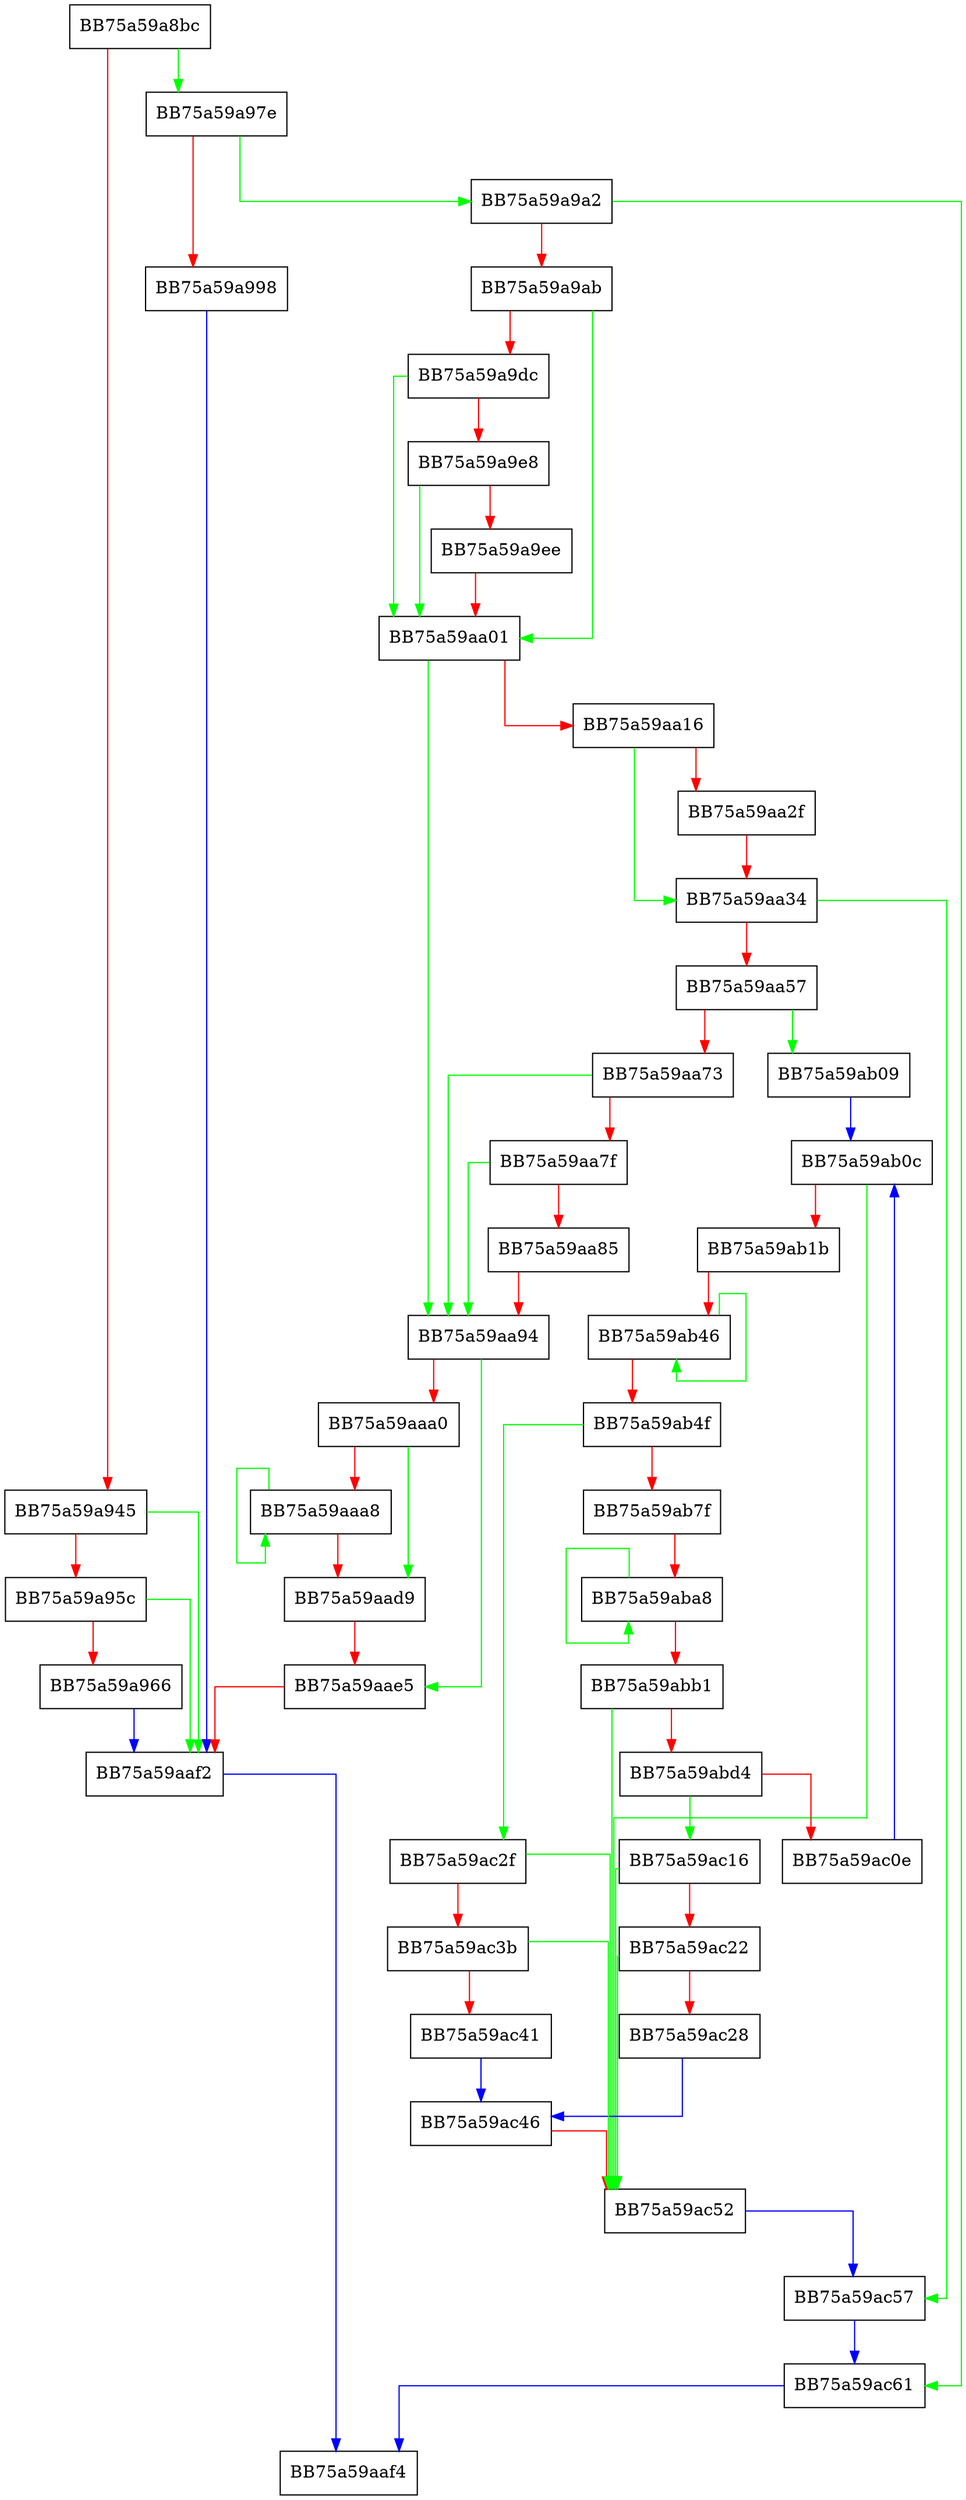 digraph ConvertEntryToEvent {
  node [shape="box"];
  graph [splines=ortho];
  BB75a59a8bc -> BB75a59a97e [color="green"];
  BB75a59a8bc -> BB75a59a945 [color="red"];
  BB75a59a945 -> BB75a59aaf2 [color="green"];
  BB75a59a945 -> BB75a59a95c [color="red"];
  BB75a59a95c -> BB75a59aaf2 [color="green"];
  BB75a59a95c -> BB75a59a966 [color="red"];
  BB75a59a966 -> BB75a59aaf2 [color="blue"];
  BB75a59a97e -> BB75a59a9a2 [color="green"];
  BB75a59a97e -> BB75a59a998 [color="red"];
  BB75a59a998 -> BB75a59aaf2 [color="blue"];
  BB75a59a9a2 -> BB75a59ac61 [color="green"];
  BB75a59a9a2 -> BB75a59a9ab [color="red"];
  BB75a59a9ab -> BB75a59aa01 [color="green"];
  BB75a59a9ab -> BB75a59a9dc [color="red"];
  BB75a59a9dc -> BB75a59aa01 [color="green"];
  BB75a59a9dc -> BB75a59a9e8 [color="red"];
  BB75a59a9e8 -> BB75a59aa01 [color="green"];
  BB75a59a9e8 -> BB75a59a9ee [color="red"];
  BB75a59a9ee -> BB75a59aa01 [color="red"];
  BB75a59aa01 -> BB75a59aa94 [color="green"];
  BB75a59aa01 -> BB75a59aa16 [color="red"];
  BB75a59aa16 -> BB75a59aa34 [color="green"];
  BB75a59aa16 -> BB75a59aa2f [color="red"];
  BB75a59aa2f -> BB75a59aa34 [color="red"];
  BB75a59aa34 -> BB75a59ac57 [color="green"];
  BB75a59aa34 -> BB75a59aa57 [color="red"];
  BB75a59aa57 -> BB75a59ab09 [color="green"];
  BB75a59aa57 -> BB75a59aa73 [color="red"];
  BB75a59aa73 -> BB75a59aa94 [color="green"];
  BB75a59aa73 -> BB75a59aa7f [color="red"];
  BB75a59aa7f -> BB75a59aa94 [color="green"];
  BB75a59aa7f -> BB75a59aa85 [color="red"];
  BB75a59aa85 -> BB75a59aa94 [color="red"];
  BB75a59aa94 -> BB75a59aae5 [color="green"];
  BB75a59aa94 -> BB75a59aaa0 [color="red"];
  BB75a59aaa0 -> BB75a59aad9 [color="green"];
  BB75a59aaa0 -> BB75a59aaa8 [color="red"];
  BB75a59aaa8 -> BB75a59aaa8 [color="green"];
  BB75a59aaa8 -> BB75a59aad9 [color="red"];
  BB75a59aad9 -> BB75a59aae5 [color="red"];
  BB75a59aae5 -> BB75a59aaf2 [color="red"];
  BB75a59aaf2 -> BB75a59aaf4 [color="blue"];
  BB75a59ab09 -> BB75a59ab0c [color="blue"];
  BB75a59ab0c -> BB75a59ac52 [color="green"];
  BB75a59ab0c -> BB75a59ab1b [color="red"];
  BB75a59ab1b -> BB75a59ab46 [color="red"];
  BB75a59ab46 -> BB75a59ab46 [color="green"];
  BB75a59ab46 -> BB75a59ab4f [color="red"];
  BB75a59ab4f -> BB75a59ac2f [color="green"];
  BB75a59ab4f -> BB75a59ab7f [color="red"];
  BB75a59ab7f -> BB75a59aba8 [color="red"];
  BB75a59aba8 -> BB75a59aba8 [color="green"];
  BB75a59aba8 -> BB75a59abb1 [color="red"];
  BB75a59abb1 -> BB75a59ac52 [color="green"];
  BB75a59abb1 -> BB75a59abd4 [color="red"];
  BB75a59abd4 -> BB75a59ac16 [color="green"];
  BB75a59abd4 -> BB75a59ac0e [color="red"];
  BB75a59ac0e -> BB75a59ab0c [color="blue"];
  BB75a59ac16 -> BB75a59ac52 [color="green"];
  BB75a59ac16 -> BB75a59ac22 [color="red"];
  BB75a59ac22 -> BB75a59ac52 [color="green"];
  BB75a59ac22 -> BB75a59ac28 [color="red"];
  BB75a59ac28 -> BB75a59ac46 [color="blue"];
  BB75a59ac2f -> BB75a59ac52 [color="green"];
  BB75a59ac2f -> BB75a59ac3b [color="red"];
  BB75a59ac3b -> BB75a59ac52 [color="green"];
  BB75a59ac3b -> BB75a59ac41 [color="red"];
  BB75a59ac41 -> BB75a59ac46 [color="blue"];
  BB75a59ac46 -> BB75a59ac52 [color="red"];
  BB75a59ac52 -> BB75a59ac57 [color="blue"];
  BB75a59ac57 -> BB75a59ac61 [color="blue"];
  BB75a59ac61 -> BB75a59aaf4 [color="blue"];
}